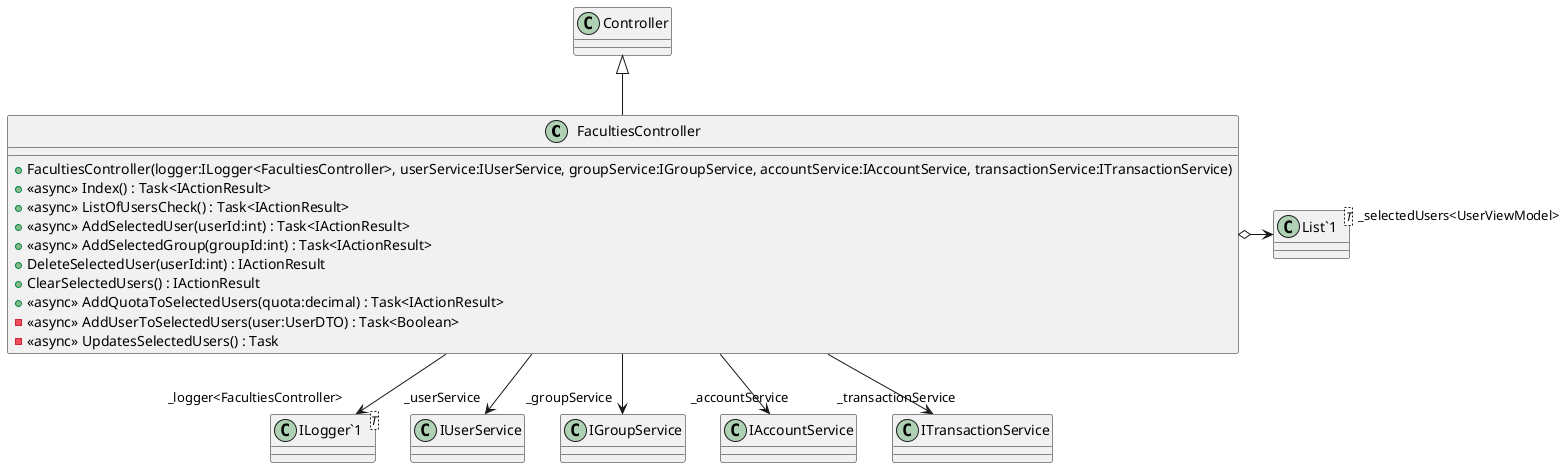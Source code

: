 @startuml
class FacultiesController {
    + FacultiesController(logger:ILogger<FacultiesController>, userService:IUserService, groupService:IGroupService, accountService:IAccountService, transactionService:ITransactionService)
    + <<async>> Index() : Task<IActionResult>
    + <<async>> ListOfUsersCheck() : Task<IActionResult>
    + <<async>> AddSelectedUser(userId:int) : Task<IActionResult>
    + <<async>> AddSelectedGroup(groupId:int) : Task<IActionResult>
    + DeleteSelectedUser(userId:int) : IActionResult
    + ClearSelectedUsers() : IActionResult
    + <<async>> AddQuotaToSelectedUsers(quota:decimal) : Task<IActionResult>
    - <<async>> AddUserToSelectedUsers(user:UserDTO) : Task<Boolean>
    - <<async>> UpdatesSelectedUsers() : Task
}
class "ILogger`1"<T> {
}
class "List`1"<T> {
}
Controller <|-- FacultiesController
FacultiesController --> "_logger<FacultiesController>" "ILogger`1"
FacultiesController --> "_userService" IUserService
FacultiesController --> "_groupService" IGroupService
FacultiesController --> "_accountService" IAccountService
FacultiesController --> "_transactionService" ITransactionService
FacultiesController o-> "_selectedUsers<UserViewModel>" "List`1"
@enduml
